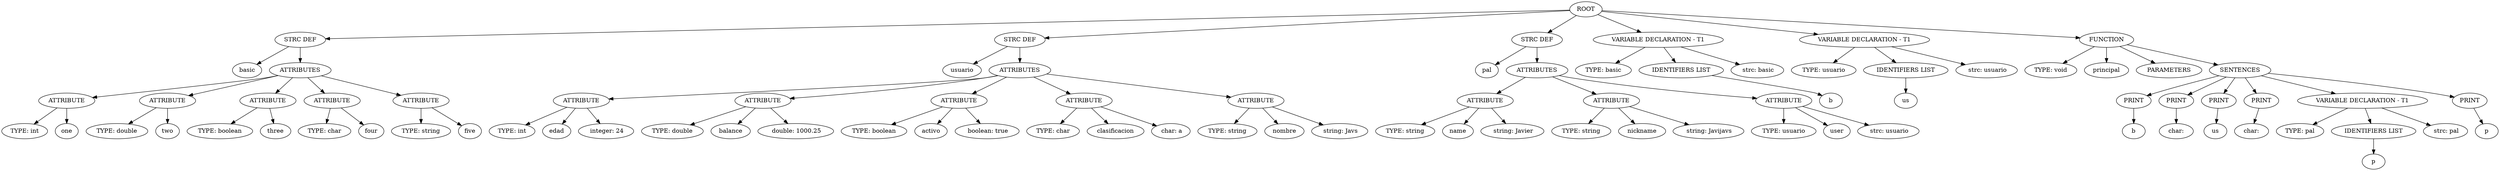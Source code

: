 digraph G{nodo0[label="ROOT"];
Node1[label="STRC DEF"];
nodo0->Node1;
Node2[label="basic"];
Node1->Node2;
Node3[label="ATTRIBUTES"];
Node1->Node3;
Node4[label="ATTRIBUTE"];
Node3->Node4;
Node5[label="TYPE: int"];
Node4->Node5;
Node6[label="one"];
Node4->Node6;
Node7[label="ATTRIBUTE"];
Node3->Node7;
Node8[label="TYPE: double"];
Node7->Node8;
Node9[label="two"];
Node7->Node9;
Node10[label="ATTRIBUTE"];
Node3->Node10;
Node11[label="TYPE: boolean"];
Node10->Node11;
Node12[label="three"];
Node10->Node12;
Node13[label="ATTRIBUTE"];
Node3->Node13;
Node14[label="TYPE: char"];
Node13->Node14;
Node15[label="four"];
Node13->Node15;
Node16[label="ATTRIBUTE"];
Node3->Node16;
Node17[label="TYPE: string"];
Node16->Node17;
Node18[label="five"];
Node16->Node18;
Node19[label="STRC DEF"];
nodo0->Node19;
Node20[label="usuario"];
Node19->Node20;
Node21[label="ATTRIBUTES"];
Node19->Node21;
Node22[label="ATTRIBUTE"];
Node21->Node22;
Node23[label="TYPE: int"];
Node22->Node23;
Node24[label="edad"];
Node22->Node24;
Node25[label=" integer: 24"];
Node22->Node25;
Node26[label="ATTRIBUTE"];
Node21->Node26;
Node27[label="TYPE: double"];
Node26->Node27;
Node28[label="balance"];
Node26->Node28;
Node29[label=" double: 1000.25"];
Node26->Node29;
Node30[label="ATTRIBUTE"];
Node21->Node30;
Node31[label="TYPE: boolean"];
Node30->Node31;
Node32[label="activo"];
Node30->Node32;
Node33[label=" boolean: true"];
Node30->Node33;
Node34[label="ATTRIBUTE"];
Node21->Node34;
Node35[label="TYPE: char"];
Node34->Node35;
Node36[label="clasificacion"];
Node34->Node36;
Node37[label=" char: a"];
Node34->Node37;
Node38[label="ATTRIBUTE"];
Node21->Node38;
Node39[label="TYPE: string"];
Node38->Node39;
Node40[label="nombre"];
Node38->Node40;
Node41[label=" string: Javs"];
Node38->Node41;
Node42[label="STRC DEF"];
nodo0->Node42;
Node43[label="pal"];
Node42->Node43;
Node44[label="ATTRIBUTES"];
Node42->Node44;
Node45[label="ATTRIBUTE"];
Node44->Node45;
Node46[label="TYPE: string"];
Node45->Node46;
Node47[label="name"];
Node45->Node47;
Node48[label=" string: Javier"];
Node45->Node48;
Node49[label="ATTRIBUTE"];
Node44->Node49;
Node50[label="TYPE: string"];
Node49->Node50;
Node51[label="nickname"];
Node49->Node51;
Node52[label=" string: Javijavs"];
Node49->Node52;
Node53[label="ATTRIBUTE"];
Node44->Node53;
Node54[label="TYPE: usuario"];
Node53->Node54;
Node55[label="user"];
Node53->Node55;
Node56[label=" strc: usuario"];
Node53->Node56;
Node57[label="VARIABLE DECLARATION - T1"];
nodo0->Node57;
Node58[label="TYPE: basic"];
Node57->Node58;
Node59[label="IDENTIFIERS LIST"];
Node57->Node59;
Node60[label="b"];
Node59->Node60;
Node61[label=" strc: basic"];
Node57->Node61;
Node62[label="VARIABLE DECLARATION - T1"];
nodo0->Node62;
Node63[label="TYPE: usuario"];
Node62->Node63;
Node64[label="IDENTIFIERS LIST"];
Node62->Node64;
Node65[label="us"];
Node64->Node65;
Node66[label=" strc: usuario"];
Node62->Node66;
Node67[label="FUNCTION"];
nodo0->Node67;
Node68[label="TYPE: void"];
Node67->Node68;
Node69[label="principal"];
Node67->Node69;
Node70[label="PARAMETERS"];
Node67->Node70;
Node71[label="SENTENCES"];
Node67->Node71;
Node72[label="PRINT"];
Node71->Node72;
Node73[label="b"];
Node72->Node73;
Node74[label="PRINT"];
Node71->Node74;
Node75[label=" char: \n"];
Node74->Node75;
Node76[label="PRINT"];
Node71->Node76;
Node77[label="us"];
Node76->Node77;
Node78[label="PRINT"];
Node71->Node78;
Node79[label=" char: \n"];
Node78->Node79;
Node80[label="VARIABLE DECLARATION - T1"];
Node71->Node80;
Node81[label="TYPE: pal"];
Node80->Node81;
Node82[label="IDENTIFIERS LIST"];
Node80->Node82;
Node83[label="p"];
Node82->Node83;
Node84[label=" strc: pal"];
Node80->Node84;
Node85[label="PRINT"];
Node71->Node85;
Node86[label="p"];
Node85->Node86;
}